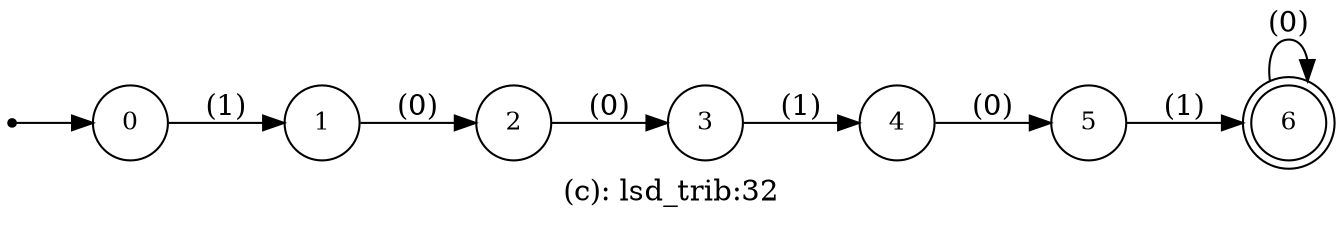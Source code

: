 digraph G {
label = "(c): lsd_trib:32";
rankdir = LR;
node [shape = circle, label="0", fontsize=12]0;
node [shape = circle, label="1", fontsize=12]1;
node [shape = circle, label="2", fontsize=12]2;
node [shape = circle, label="3", fontsize=12]3;
node [shape = circle, label="4", fontsize=12]4;
node [shape = circle, label="5", fontsize=12]5;
node [shape = doublecircle, label="6", fontsize=12]6;
node [shape = point ]; qi
qi ->0;
0 -> 1[ label = "(1)"];
1 -> 2[ label = "(0)"];
2 -> 3[ label = "(0)"];
3 -> 4[ label = "(1)"];
4 -> 5[ label = "(0)"];
5 -> 6[ label = "(1)"];
6 -> 6[ label = "(0)"];
}
